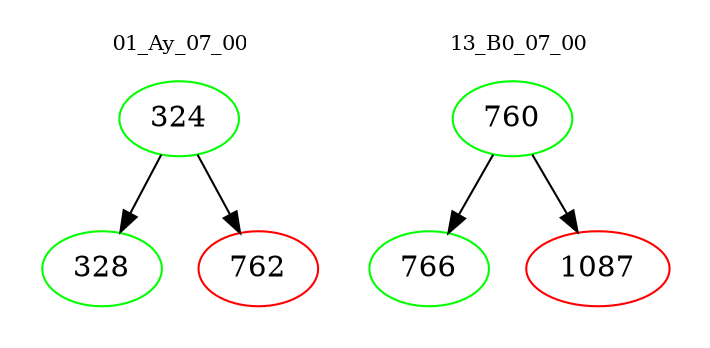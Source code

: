 digraph{
subgraph cluster_0 {
color = white
label = "01_Ay_07_00";
fontsize=10;
T0_324 [label="324", color="green"]
T0_324 -> T0_328 [color="black"]
T0_328 [label="328", color="green"]
T0_324 -> T0_762 [color="black"]
T0_762 [label="762", color="red"]
}
subgraph cluster_1 {
color = white
label = "13_B0_07_00";
fontsize=10;
T1_760 [label="760", color="green"]
T1_760 -> T1_766 [color="black"]
T1_766 [label="766", color="green"]
T1_760 -> T1_1087 [color="black"]
T1_1087 [label="1087", color="red"]
}
}

